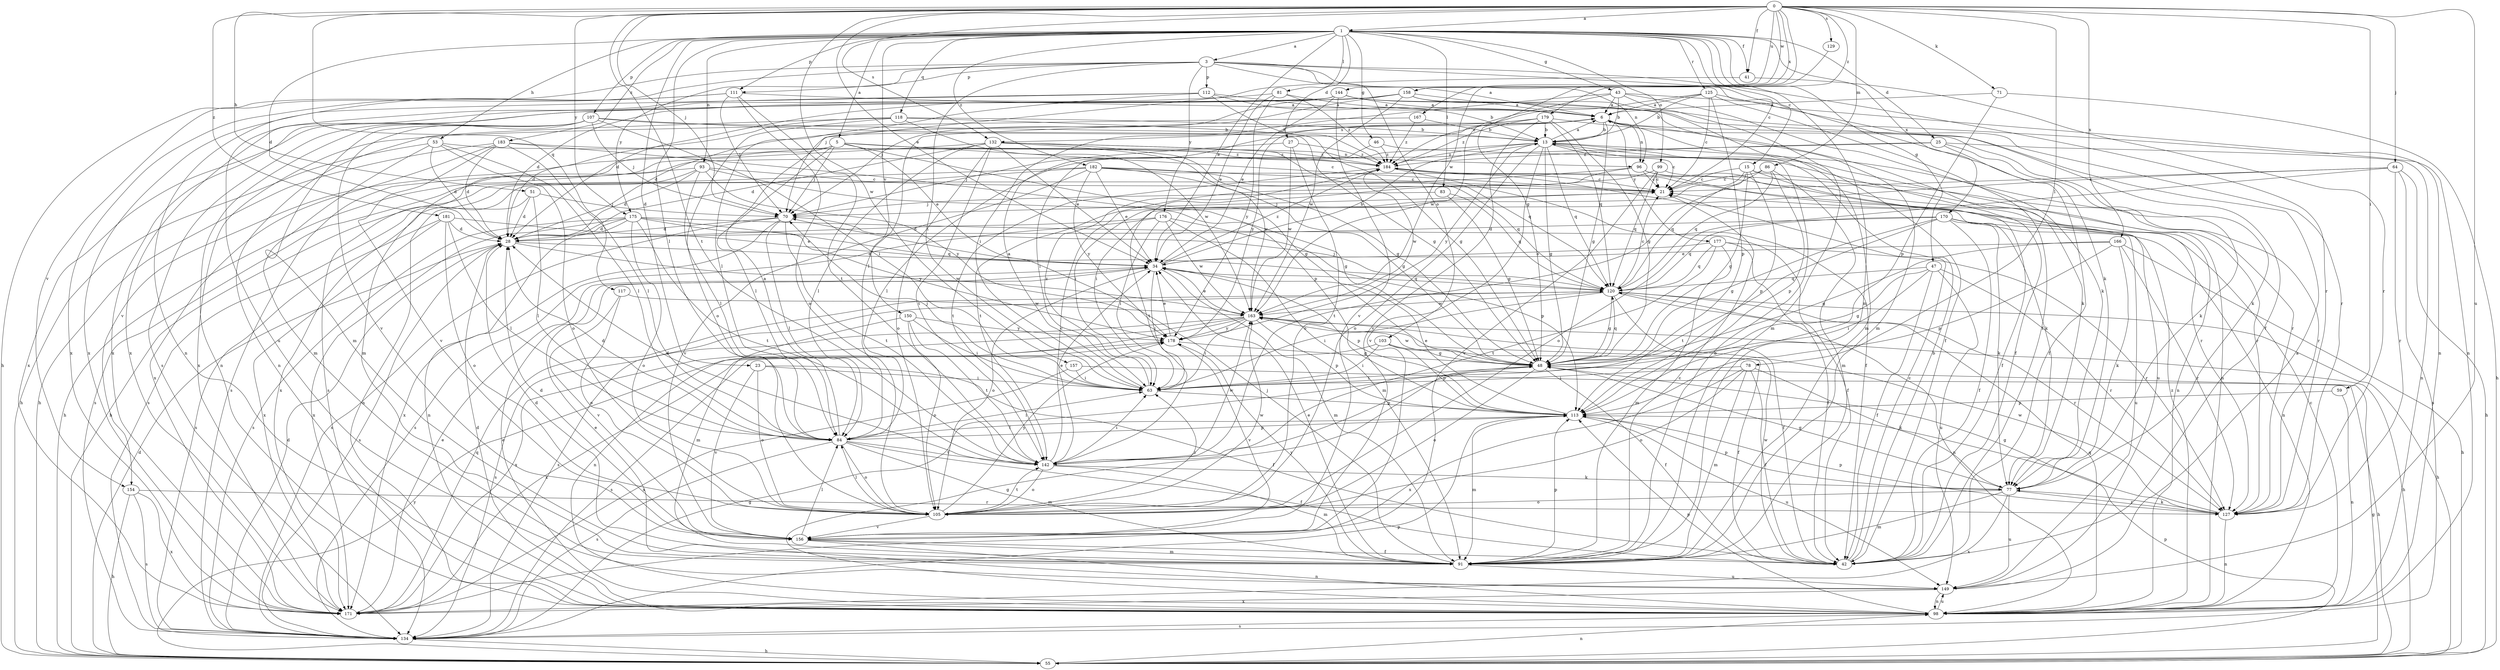 strict digraph  {
0;
1;
3;
5;
6;
13;
15;
21;
23;
25;
27;
28;
34;
41;
42;
43;
46;
47;
48;
51;
53;
55;
59;
63;
64;
70;
71;
77;
78;
81;
83;
84;
86;
91;
93;
96;
98;
99;
103;
105;
107;
111;
112;
113;
117;
118;
120;
125;
127;
129;
132;
134;
142;
144;
149;
150;
154;
156;
157;
158;
163;
166;
167;
170;
171;
175;
176;
177;
178;
179;
181;
182;
183;
184;
0 -> 1  [label=a];
0 -> 34  [label=e];
0 -> 41  [label=f];
0 -> 51  [label=h];
0 -> 59  [label=i];
0 -> 64  [label=j];
0 -> 70  [label=j];
0 -> 71  [label=k];
0 -> 78  [label=l];
0 -> 86  [label=m];
0 -> 117  [label=q];
0 -> 129  [label=s];
0 -> 132  [label=s];
0 -> 142  [label=t];
0 -> 144  [label=u];
0 -> 149  [label=u];
0 -> 157  [label=w];
0 -> 158  [label=w];
0 -> 163  [label=w];
0 -> 166  [label=x];
0 -> 167  [label=x];
0 -> 175  [label=y];
0 -> 179  [label=z];
0 -> 181  [label=z];
1 -> 3  [label=a];
1 -> 5  [label=a];
1 -> 15  [label=c];
1 -> 21  [label=c];
1 -> 23  [label=d];
1 -> 25  [label=d];
1 -> 27  [label=d];
1 -> 28  [label=d];
1 -> 34  [label=e];
1 -> 41  [label=f];
1 -> 43  [label=g];
1 -> 46  [label=g];
1 -> 47  [label=g];
1 -> 53  [label=h];
1 -> 81  [label=l];
1 -> 83  [label=l];
1 -> 84  [label=l];
1 -> 91  [label=m];
1 -> 93  [label=n];
1 -> 99  [label=o];
1 -> 107  [label=p];
1 -> 111  [label=p];
1 -> 118  [label=q];
1 -> 125  [label=r];
1 -> 150  [label=v];
1 -> 170  [label=x];
1 -> 182  [label=z];
1 -> 183  [label=z];
3 -> 6  [label=a];
3 -> 55  [label=h];
3 -> 63  [label=i];
3 -> 77  [label=k];
3 -> 96  [label=n];
3 -> 103  [label=o];
3 -> 111  [label=p];
3 -> 112  [label=p];
3 -> 127  [label=r];
3 -> 154  [label=v];
3 -> 175  [label=y];
3 -> 176  [label=y];
5 -> 21  [label=c];
5 -> 34  [label=e];
5 -> 48  [label=g];
5 -> 70  [label=j];
5 -> 84  [label=l];
5 -> 91  [label=m];
5 -> 96  [label=n];
5 -> 154  [label=v];
6 -> 13  [label=b];
6 -> 42  [label=f];
6 -> 48  [label=g];
6 -> 77  [label=k];
6 -> 96  [label=n];
6 -> 132  [label=s];
6 -> 177  [label=y];
13 -> 6  [label=a];
13 -> 21  [label=c];
13 -> 48  [label=g];
13 -> 84  [label=l];
13 -> 98  [label=n];
13 -> 105  [label=o];
13 -> 120  [label=q];
13 -> 127  [label=r];
13 -> 156  [label=v];
13 -> 178  [label=y];
13 -> 184  [label=z];
15 -> 21  [label=c];
15 -> 42  [label=f];
15 -> 48  [label=g];
15 -> 63  [label=i];
15 -> 113  [label=p];
15 -> 120  [label=q];
15 -> 127  [label=r];
21 -> 70  [label=j];
23 -> 42  [label=f];
23 -> 63  [label=i];
23 -> 105  [label=o];
23 -> 156  [label=v];
25 -> 42  [label=f];
25 -> 77  [label=k];
25 -> 98  [label=n];
25 -> 134  [label=s];
25 -> 184  [label=z];
27 -> 70  [label=j];
27 -> 105  [label=o];
27 -> 163  [label=w];
27 -> 184  [label=z];
28 -> 34  [label=e];
28 -> 134  [label=s];
28 -> 163  [label=w];
34 -> 13  [label=b];
34 -> 63  [label=i];
34 -> 91  [label=m];
34 -> 105  [label=o];
34 -> 113  [label=p];
34 -> 120  [label=q];
34 -> 184  [label=z];
41 -> 70  [label=j];
41 -> 127  [label=r];
42 -> 13  [label=b];
42 -> 21  [label=c];
42 -> 163  [label=w];
43 -> 6  [label=a];
43 -> 13  [label=b];
43 -> 63  [label=i];
43 -> 77  [label=k];
43 -> 91  [label=m];
43 -> 98  [label=n];
43 -> 163  [label=w];
46 -> 42  [label=f];
46 -> 63  [label=i];
46 -> 184  [label=z];
47 -> 42  [label=f];
47 -> 48  [label=g];
47 -> 63  [label=i];
47 -> 120  [label=q];
47 -> 127  [label=r];
47 -> 149  [label=u];
48 -> 42  [label=f];
48 -> 63  [label=i];
48 -> 105  [label=o];
48 -> 120  [label=q];
48 -> 163  [label=w];
51 -> 28  [label=d];
51 -> 70  [label=j];
51 -> 84  [label=l];
51 -> 98  [label=n];
53 -> 28  [label=d];
53 -> 55  [label=h];
53 -> 84  [label=l];
53 -> 91  [label=m];
53 -> 105  [label=o];
53 -> 184  [label=z];
55 -> 28  [label=d];
55 -> 48  [label=g];
55 -> 98  [label=n];
55 -> 113  [label=p];
55 -> 178  [label=y];
59 -> 98  [label=n];
59 -> 113  [label=p];
63 -> 6  [label=a];
63 -> 70  [label=j];
63 -> 113  [label=p];
63 -> 184  [label=z];
64 -> 21  [label=c];
64 -> 55  [label=h];
64 -> 63  [label=i];
64 -> 105  [label=o];
64 -> 127  [label=r];
64 -> 134  [label=s];
70 -> 28  [label=d];
70 -> 84  [label=l];
70 -> 134  [label=s];
70 -> 142  [label=t];
70 -> 171  [label=x];
71 -> 6  [label=a];
71 -> 55  [label=h];
71 -> 113  [label=p];
77 -> 48  [label=g];
77 -> 91  [label=m];
77 -> 105  [label=o];
77 -> 113  [label=p];
77 -> 127  [label=r];
77 -> 149  [label=u];
77 -> 171  [label=x];
78 -> 42  [label=f];
78 -> 63  [label=i];
78 -> 77  [label=k];
78 -> 91  [label=m];
78 -> 105  [label=o];
78 -> 171  [label=x];
81 -> 6  [label=a];
81 -> 28  [label=d];
81 -> 34  [label=e];
81 -> 178  [label=y];
81 -> 184  [label=z];
83 -> 48  [label=g];
83 -> 70  [label=j];
83 -> 120  [label=q];
84 -> 6  [label=a];
84 -> 28  [label=d];
84 -> 42  [label=f];
84 -> 63  [label=i];
84 -> 91  [label=m];
84 -> 105  [label=o];
84 -> 113  [label=p];
84 -> 134  [label=s];
84 -> 142  [label=t];
86 -> 21  [label=c];
86 -> 91  [label=m];
86 -> 113  [label=p];
86 -> 120  [label=q];
86 -> 142  [label=t];
91 -> 13  [label=b];
91 -> 21  [label=c];
91 -> 28  [label=d];
91 -> 34  [label=e];
91 -> 70  [label=j];
91 -> 113  [label=p];
91 -> 149  [label=u];
91 -> 178  [label=y];
93 -> 21  [label=c];
93 -> 28  [label=d];
93 -> 48  [label=g];
93 -> 55  [label=h];
93 -> 84  [label=l];
93 -> 134  [label=s];
93 -> 178  [label=y];
96 -> 21  [label=c];
96 -> 98  [label=n];
96 -> 142  [label=t];
96 -> 149  [label=u];
96 -> 171  [label=x];
98 -> 21  [label=c];
98 -> 28  [label=d];
98 -> 34  [label=e];
98 -> 48  [label=g];
98 -> 113  [label=p];
98 -> 120  [label=q];
98 -> 134  [label=s];
98 -> 149  [label=u];
98 -> 184  [label=z];
99 -> 21  [label=c];
99 -> 120  [label=q];
99 -> 127  [label=r];
99 -> 142  [label=t];
99 -> 156  [label=v];
103 -> 42  [label=f];
103 -> 48  [label=g];
103 -> 63  [label=i];
103 -> 113  [label=p];
103 -> 134  [label=s];
105 -> 63  [label=i];
105 -> 84  [label=l];
105 -> 142  [label=t];
105 -> 156  [label=v];
105 -> 163  [label=w];
105 -> 178  [label=y];
107 -> 13  [label=b];
107 -> 48  [label=g];
107 -> 63  [label=i];
107 -> 70  [label=j];
107 -> 91  [label=m];
107 -> 98  [label=n];
107 -> 156  [label=v];
107 -> 171  [label=x];
111 -> 6  [label=a];
111 -> 70  [label=j];
111 -> 98  [label=n];
111 -> 105  [label=o];
111 -> 142  [label=t];
111 -> 171  [label=x];
112 -> 6  [label=a];
112 -> 13  [label=b];
112 -> 84  [label=l];
112 -> 149  [label=u];
112 -> 171  [label=x];
112 -> 184  [label=z];
113 -> 34  [label=e];
113 -> 84  [label=l];
113 -> 91  [label=m];
113 -> 149  [label=u];
117 -> 105  [label=o];
117 -> 156  [label=v];
117 -> 163  [label=w];
118 -> 13  [label=b];
118 -> 28  [label=d];
118 -> 48  [label=g];
118 -> 98  [label=n];
118 -> 105  [label=o];
118 -> 163  [label=w];
120 -> 21  [label=c];
120 -> 42  [label=f];
120 -> 48  [label=g];
120 -> 55  [label=h];
120 -> 63  [label=i];
120 -> 70  [label=j];
120 -> 98  [label=n];
120 -> 127  [label=r];
120 -> 134  [label=s];
120 -> 163  [label=w];
125 -> 6  [label=a];
125 -> 13  [label=b];
125 -> 21  [label=c];
125 -> 42  [label=f];
125 -> 113  [label=p];
125 -> 127  [label=r];
125 -> 184  [label=z];
127 -> 48  [label=g];
127 -> 77  [label=k];
127 -> 98  [label=n];
127 -> 113  [label=p];
127 -> 163  [label=w];
129 -> 48  [label=g];
132 -> 28  [label=d];
132 -> 34  [label=e];
132 -> 48  [label=g];
132 -> 84  [label=l];
132 -> 105  [label=o];
132 -> 120  [label=q];
132 -> 134  [label=s];
132 -> 142  [label=t];
132 -> 163  [label=w];
132 -> 184  [label=z];
134 -> 28  [label=d];
134 -> 48  [label=g];
134 -> 55  [label=h];
134 -> 113  [label=p];
142 -> 21  [label=c];
142 -> 28  [label=d];
142 -> 34  [label=e];
142 -> 63  [label=i];
142 -> 77  [label=k];
142 -> 91  [label=m];
142 -> 105  [label=o];
142 -> 163  [label=w];
144 -> 6  [label=a];
144 -> 28  [label=d];
144 -> 34  [label=e];
144 -> 42  [label=f];
144 -> 91  [label=m];
144 -> 134  [label=s];
144 -> 156  [label=v];
144 -> 171  [label=x];
149 -> 6  [label=a];
149 -> 34  [label=e];
149 -> 98  [label=n];
149 -> 171  [label=x];
150 -> 63  [label=i];
150 -> 91  [label=m];
150 -> 105  [label=o];
150 -> 142  [label=t];
150 -> 178  [label=y];
154 -> 55  [label=h];
154 -> 127  [label=r];
154 -> 134  [label=s];
154 -> 171  [label=x];
156 -> 28  [label=d];
156 -> 42  [label=f];
156 -> 84  [label=l];
156 -> 91  [label=m];
156 -> 98  [label=n];
157 -> 55  [label=h];
157 -> 63  [label=i];
157 -> 171  [label=x];
158 -> 6  [label=a];
158 -> 70  [label=j];
158 -> 84  [label=l];
158 -> 91  [label=m];
158 -> 98  [label=n];
158 -> 163  [label=w];
158 -> 171  [label=x];
163 -> 34  [label=e];
163 -> 55  [label=h];
163 -> 63  [label=i];
163 -> 98  [label=n];
163 -> 113  [label=p];
163 -> 134  [label=s];
163 -> 171  [label=x];
163 -> 178  [label=y];
166 -> 34  [label=e];
166 -> 48  [label=g];
166 -> 55  [label=h];
166 -> 77  [label=k];
166 -> 113  [label=p];
166 -> 127  [label=r];
167 -> 13  [label=b];
167 -> 171  [label=x];
167 -> 184  [label=z];
170 -> 28  [label=d];
170 -> 42  [label=f];
170 -> 48  [label=g];
170 -> 77  [label=k];
170 -> 98  [label=n];
170 -> 120  [label=q];
170 -> 142  [label=t];
170 -> 149  [label=u];
171 -> 34  [label=e];
171 -> 120  [label=q];
175 -> 28  [label=d];
175 -> 42  [label=f];
175 -> 98  [label=n];
175 -> 105  [label=o];
175 -> 120  [label=q];
175 -> 134  [label=s];
175 -> 142  [label=t];
175 -> 171  [label=x];
175 -> 178  [label=y];
176 -> 28  [label=d];
176 -> 63  [label=i];
176 -> 91  [label=m];
176 -> 113  [label=p];
176 -> 134  [label=s];
176 -> 163  [label=w];
177 -> 34  [label=e];
177 -> 42  [label=f];
177 -> 91  [label=m];
177 -> 120  [label=q];
177 -> 127  [label=r];
177 -> 142  [label=t];
178 -> 34  [label=e];
178 -> 48  [label=g];
178 -> 156  [label=v];
178 -> 171  [label=x];
179 -> 13  [label=b];
179 -> 28  [label=d];
179 -> 48  [label=g];
179 -> 77  [label=k];
179 -> 120  [label=q];
179 -> 156  [label=v];
179 -> 178  [label=y];
179 -> 184  [label=z];
181 -> 28  [label=d];
181 -> 34  [label=e];
181 -> 84  [label=l];
181 -> 105  [label=o];
181 -> 134  [label=s];
181 -> 171  [label=x];
182 -> 21  [label=c];
182 -> 34  [label=e];
182 -> 48  [label=g];
182 -> 55  [label=h];
182 -> 120  [label=q];
182 -> 127  [label=r];
182 -> 134  [label=s];
182 -> 156  [label=v];
182 -> 178  [label=y];
183 -> 28  [label=d];
183 -> 55  [label=h];
183 -> 84  [label=l];
183 -> 113  [label=p];
183 -> 156  [label=v];
183 -> 171  [label=x];
183 -> 184  [label=z];
184 -> 21  [label=c];
184 -> 42  [label=f];
184 -> 77  [label=k];
184 -> 142  [label=t];
184 -> 163  [label=w];
}
